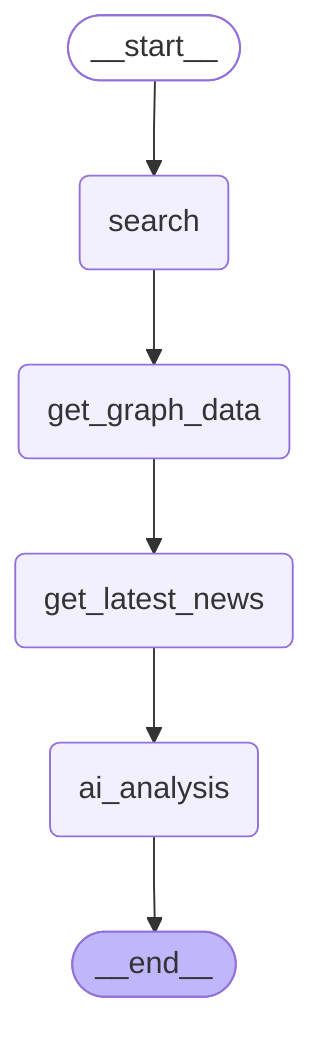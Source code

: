 ---
config:
  flowchart:
    curve: linear
---
graph TD;
	__start__([<p>__start__</p>]):::first
	search(search)
	get_graph_data(get_graph_data)
	get_latest_news(get_latest_news)
	ai_analysis(ai_analysis)
	__end__([<p>__end__</p>]):::last
	__start__ --> search;
	ai_analysis --> __end__;
	get_graph_data --> get_latest_news;
	get_latest_news --> ai_analysis;
	search --> get_graph_data;
	classDef default fill:#f2f0ff,line-height:1.2
	classDef first fill-opacity:0
	classDef last fill:#bfb6fc